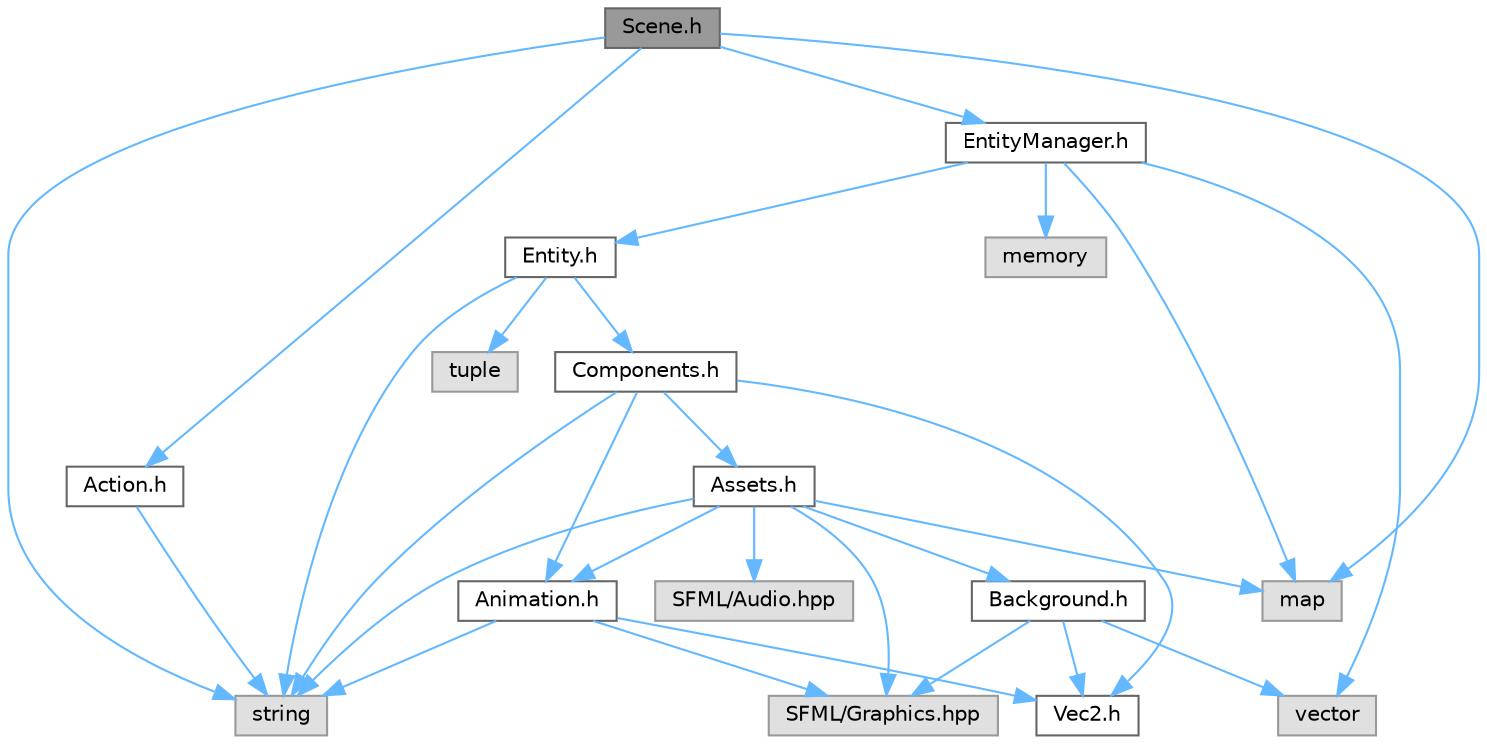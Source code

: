 digraph "Scene.h"
{
 // LATEX_PDF_SIZE
  bgcolor="transparent";
  edge [fontname=Helvetica,fontsize=10,labelfontname=Helvetica,labelfontsize=10];
  node [fontname=Helvetica,fontsize=10,shape=box,height=0.2,width=0.4];
  Node1 [id="Node000001",label="Scene.h",height=0.2,width=0.4,color="gray40", fillcolor="grey60", style="filled", fontcolor="black",tooltip=" "];
  Node1 -> Node2 [id="edge29_Node000001_Node000002",color="steelblue1",style="solid",tooltip=" "];
  Node2 [id="Node000002",label="map",height=0.2,width=0.4,color="grey60", fillcolor="#E0E0E0", style="filled",tooltip=" "];
  Node1 -> Node3 [id="edge30_Node000001_Node000003",color="steelblue1",style="solid",tooltip=" "];
  Node3 [id="Node000003",label="string",height=0.2,width=0.4,color="grey60", fillcolor="#E0E0E0", style="filled",tooltip=" "];
  Node1 -> Node4 [id="edge31_Node000001_Node000004",color="steelblue1",style="solid",tooltip=" "];
  Node4 [id="Node000004",label="Action.h",height=0.2,width=0.4,color="grey40", fillcolor="white", style="filled",URL="$_action_8h.html",tooltip=" "];
  Node4 -> Node3 [id="edge32_Node000004_Node000003",color="steelblue1",style="solid",tooltip=" "];
  Node1 -> Node5 [id="edge33_Node000001_Node000005",color="steelblue1",style="solid",tooltip=" "];
  Node5 [id="Node000005",label="EntityManager.h",height=0.2,width=0.4,color="grey40", fillcolor="white", style="filled",URL="$_entity_manager_8h.html",tooltip=" "];
  Node5 -> Node6 [id="edge34_Node000005_Node000006",color="steelblue1",style="solid",tooltip=" "];
  Node6 [id="Node000006",label="vector",height=0.2,width=0.4,color="grey60", fillcolor="#E0E0E0", style="filled",tooltip=" "];
  Node5 -> Node7 [id="edge35_Node000005_Node000007",color="steelblue1",style="solid",tooltip=" "];
  Node7 [id="Node000007",label="memory",height=0.2,width=0.4,color="grey60", fillcolor="#E0E0E0", style="filled",tooltip=" "];
  Node5 -> Node2 [id="edge36_Node000005_Node000002",color="steelblue1",style="solid",tooltip=" "];
  Node5 -> Node8 [id="edge37_Node000005_Node000008",color="steelblue1",style="solid",tooltip=" "];
  Node8 [id="Node000008",label="Entity.h",height=0.2,width=0.4,color="grey40", fillcolor="white", style="filled",URL="$_entity_8h.html",tooltip=" "];
  Node8 -> Node9 [id="edge38_Node000008_Node000009",color="steelblue1",style="solid",tooltip=" "];
  Node9 [id="Node000009",label="Components.h",height=0.2,width=0.4,color="grey40", fillcolor="white", style="filled",URL="$_components_8h.html",tooltip=" "];
  Node9 -> Node10 [id="edge39_Node000009_Node000010",color="steelblue1",style="solid",tooltip=" "];
  Node10 [id="Node000010",label="Animation.h",height=0.2,width=0.4,color="grey40", fillcolor="white", style="filled",URL="$_animation_8h.html",tooltip=" "];
  Node10 -> Node11 [id="edge40_Node000010_Node000011",color="steelblue1",style="solid",tooltip=" "];
  Node11 [id="Node000011",label="SFML/Graphics.hpp",height=0.2,width=0.4,color="grey60", fillcolor="#E0E0E0", style="filled",tooltip=" "];
  Node10 -> Node12 [id="edge41_Node000010_Node000012",color="steelblue1",style="solid",tooltip=" "];
  Node12 [id="Node000012",label="Vec2.h",height=0.2,width=0.4,color="grey40", fillcolor="white", style="filled",URL="$_vec2_8h.html",tooltip=" "];
  Node10 -> Node3 [id="edge42_Node000010_Node000003",color="steelblue1",style="solid",tooltip=" "];
  Node9 -> Node13 [id="edge43_Node000009_Node000013",color="steelblue1",style="solid",tooltip=" "];
  Node13 [id="Node000013",label="Assets.h",height=0.2,width=0.4,color="grey40", fillcolor="white", style="filled",URL="$_assets_8h.html",tooltip=" "];
  Node13 -> Node2 [id="edge44_Node000013_Node000002",color="steelblue1",style="solid",tooltip=" "];
  Node13 -> Node3 [id="edge45_Node000013_Node000003",color="steelblue1",style="solid",tooltip=" "];
  Node13 -> Node11 [id="edge46_Node000013_Node000011",color="steelblue1",style="solid",tooltip=" "];
  Node13 -> Node14 [id="edge47_Node000013_Node000014",color="steelblue1",style="solid",tooltip=" "];
  Node14 [id="Node000014",label="SFML/Audio.hpp",height=0.2,width=0.4,color="grey60", fillcolor="#E0E0E0", style="filled",tooltip=" "];
  Node13 -> Node10 [id="edge48_Node000013_Node000010",color="steelblue1",style="solid",tooltip=" "];
  Node13 -> Node15 [id="edge49_Node000013_Node000015",color="steelblue1",style="solid",tooltip=" "];
  Node15 [id="Node000015",label="Background.h",height=0.2,width=0.4,color="grey40", fillcolor="white", style="filled",URL="$_background_8h.html",tooltip=" "];
  Node15 -> Node11 [id="edge50_Node000015_Node000011",color="steelblue1",style="solid",tooltip=" "];
  Node15 -> Node12 [id="edge51_Node000015_Node000012",color="steelblue1",style="solid",tooltip=" "];
  Node15 -> Node6 [id="edge52_Node000015_Node000006",color="steelblue1",style="solid",tooltip=" "];
  Node9 -> Node12 [id="edge53_Node000009_Node000012",color="steelblue1",style="solid",tooltip=" "];
  Node9 -> Node3 [id="edge54_Node000009_Node000003",color="steelblue1",style="solid",tooltip=" "];
  Node8 -> Node3 [id="edge55_Node000008_Node000003",color="steelblue1",style="solid",tooltip=" "];
  Node8 -> Node16 [id="edge56_Node000008_Node000016",color="steelblue1",style="solid",tooltip=" "];
  Node16 [id="Node000016",label="tuple",height=0.2,width=0.4,color="grey60", fillcolor="#E0E0E0", style="filled",tooltip=" "];
}
